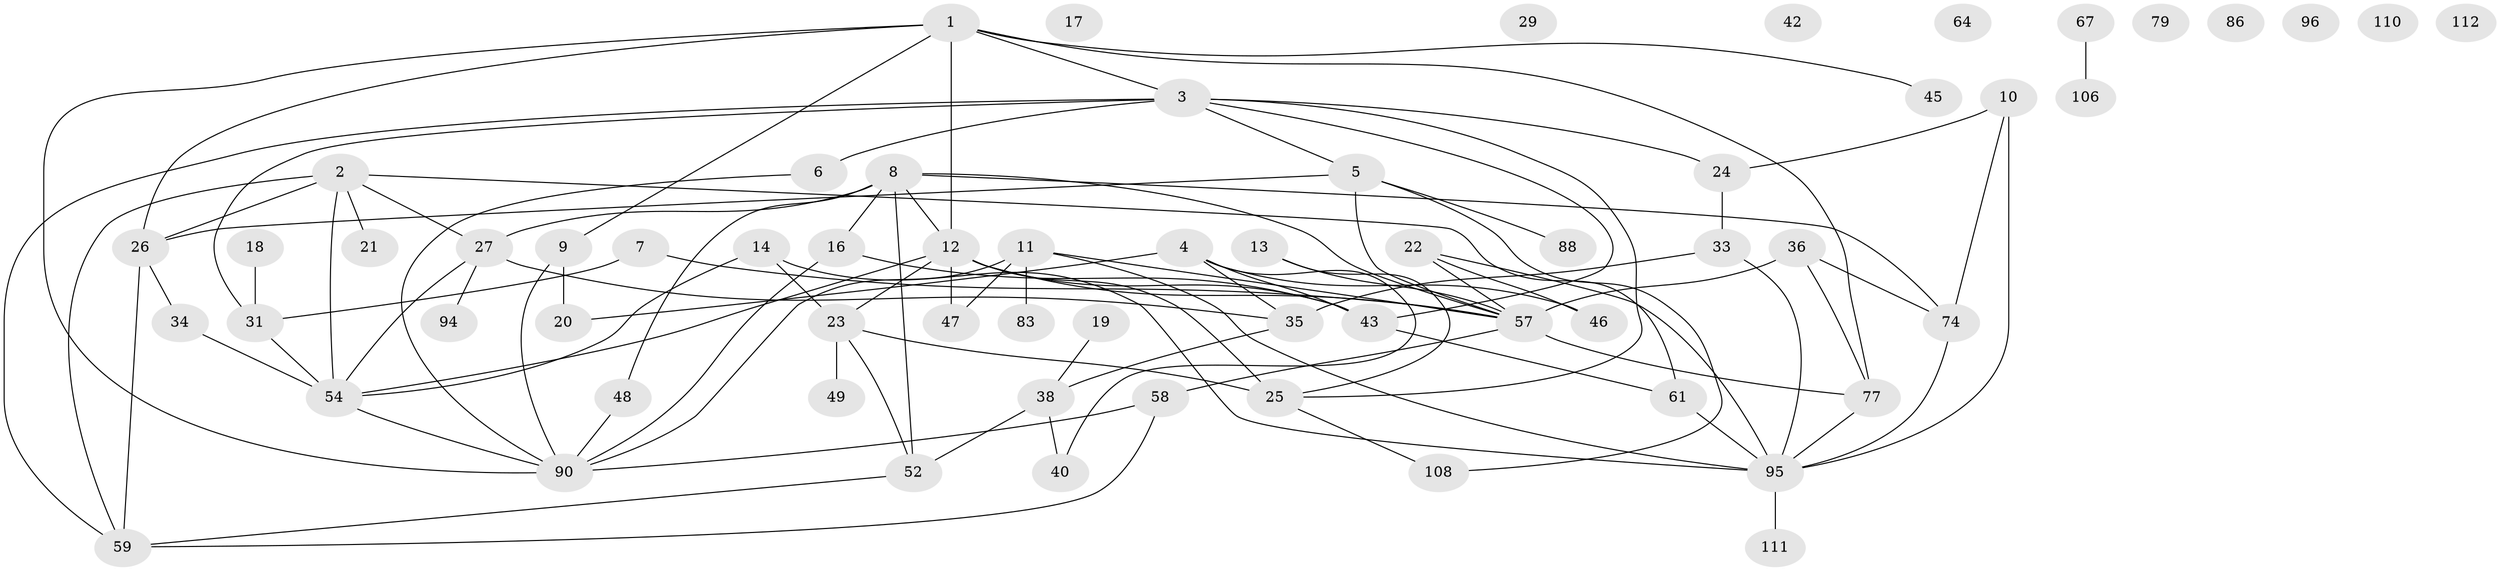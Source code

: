// original degree distribution, {5: 0.1171875, 3: 0.21875, 4: 0.140625, 1: 0.1796875, 2: 0.265625, 0: 0.0625, 6: 0.015625}
// Generated by graph-tools (version 1.1) at 2025/13/03/09/25 04:13:05]
// undirected, 64 vertices, 100 edges
graph export_dot {
graph [start="1"]
  node [color=gray90,style=filled];
  1 [super="+75+109"];
  2 [super="+62"];
  3 [super="+101+126"];
  4 [super="+41+44"];
  5;
  6 [super="+30"];
  7 [super="+124"];
  8 [super="+32"];
  9;
  10 [super="+15"];
  11 [super="+39"];
  12 [super="+50+28+56"];
  13 [super="+85"];
  14;
  16 [super="+104+97"];
  17;
  18;
  19;
  20;
  21 [super="+102"];
  22 [super="+60"];
  23 [super="+78+69"];
  24 [super="+87"];
  25 [super="+84+82"];
  26 [super="+55"];
  27 [super="+51"];
  29;
  31;
  33;
  34;
  35;
  36 [super="+91+37"];
  38 [super="+73"];
  40;
  42;
  43 [super="+76"];
  45;
  46 [super="+53"];
  47 [super="+89"];
  48;
  49;
  52 [super="+98"];
  54 [super="+65+81"];
  57 [super="+63+68"];
  58 [super="+93"];
  59 [super="+66"];
  61;
  64;
  67;
  74;
  77;
  79;
  83 [super="+105+120"];
  86;
  88;
  90 [super="+117+119"];
  94;
  95 [super="+116"];
  96 [super="+99"];
  106;
  108 [super="+125"];
  110;
  111;
  112;
  1 -- 26;
  1 -- 90;
  1 -- 12;
  1 -- 3;
  1 -- 77;
  1 -- 9;
  1 -- 45;
  2 -- 27;
  2 -- 61;
  2 -- 54;
  2 -- 26;
  2 -- 21;
  2 -- 59;
  3 -- 24;
  3 -- 43;
  3 -- 31;
  3 -- 25 [weight=2];
  3 -- 5;
  3 -- 6 [weight=2];
  3 -- 59;
  4 -- 20;
  4 -- 40;
  4 -- 43;
  4 -- 35;
  4 -- 46;
  5 -- 88;
  5 -- 108;
  5 -- 57;
  5 -- 26;
  6 -- 90;
  7 -- 31;
  7 -- 57;
  8 -- 48;
  8 -- 57;
  8 -- 16;
  8 -- 52;
  8 -- 74;
  8 -- 27;
  8 -- 12;
  9 -- 20;
  9 -- 90;
  10 -- 24;
  10 -- 74;
  10 -- 95;
  11 -- 83;
  11 -- 90;
  11 -- 95;
  11 -- 57;
  11 -- 47;
  12 -- 57;
  12 -- 47;
  12 -- 43;
  12 -- 25;
  12 -- 54 [weight=2];
  12 -- 23;
  13 -- 25;
  13 -- 57;
  14 -- 23;
  14 -- 54;
  14 -- 95;
  16 -- 90;
  16 -- 43;
  18 -- 31;
  19 -- 38;
  22 -- 46;
  22 -- 95;
  22 -- 57;
  23 -- 25;
  23 -- 49;
  23 -- 52;
  24 -- 33;
  25 -- 108;
  26 -- 34;
  26 -- 59;
  27 -- 94;
  27 -- 35;
  27 -- 54;
  31 -- 54;
  33 -- 35;
  33 -- 95;
  34 -- 54;
  35 -- 38;
  36 -- 77;
  36 -- 74;
  36 -- 57;
  38 -- 40;
  38 -- 52;
  43 -- 61;
  48 -- 90;
  52 -- 59;
  54 -- 90;
  57 -- 58;
  57 -- 77;
  58 -- 90;
  58 -- 59;
  61 -- 95;
  67 -- 106;
  74 -- 95;
  77 -- 95;
  95 -- 111;
}
